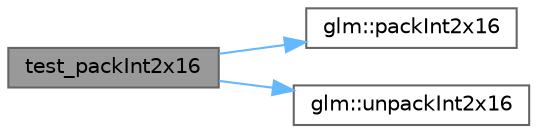 digraph "test_packInt2x16"
{
 // LATEX_PDF_SIZE
  bgcolor="transparent";
  edge [fontname=Helvetica,fontsize=10,labelfontname=Helvetica,labelfontsize=10];
  node [fontname=Helvetica,fontsize=10,shape=box,height=0.2,width=0.4];
  rankdir="LR";
  Node1 [id="Node000001",label="test_packInt2x16",height=0.2,width=0.4,color="gray40", fillcolor="grey60", style="filled", fontcolor="black",tooltip=" "];
  Node1 -> Node2 [id="edge5_Node000001_Node000002",color="steelblue1",style="solid",tooltip=" "];
  Node2 [id="Node000002",label="glm::packInt2x16",height=0.2,width=0.4,color="grey40", fillcolor="white", style="filled",URL="$group__gtc__packing.html#ga0182984c14b2b59fd74e72af3f3b4bb9",tooltip=" "];
  Node1 -> Node3 [id="edge6_Node000001_Node000003",color="steelblue1",style="solid",tooltip=" "];
  Node3 [id="Node000003",label="glm::unpackInt2x16",height=0.2,width=0.4,color="grey40", fillcolor="white", style="filled",URL="$group__gtc__packing.html#ga639c216b452fc364b32c15eb5b8b6a87",tooltip=" "];
}
